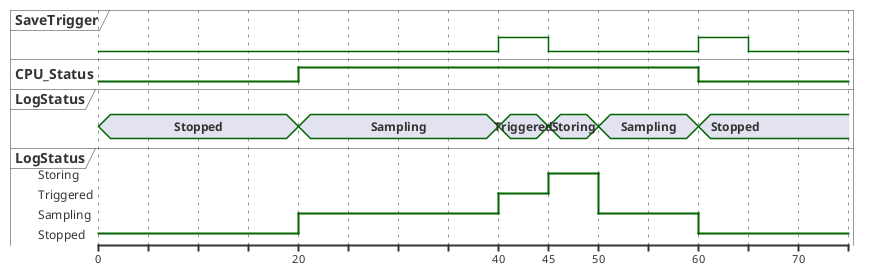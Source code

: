 @startuml

'https://plantuml.com/ja/timing-diagram

clock   "SaveTrigger"   as C with period 20 pulse 5 offset 40
binary  "CPU_Status"  as CPU
concise "LogStatus" as C_Status
robust  "LogStatus"  as R_Status


@0
C_Status is Stopped
R_Status is Stopped

@20
CPU is high
C_Status is Sampling
R_Status is Sampling

@40
C_Status is Triggered
R_Status is Triggered

@45
C_Status is Storing
R_Status is Storing

@50
C_Status is Sampling
R_Status is Sampling

@60
CPU is low
C_Status is Stopped
R_Status is Stopped

@70

@enduml